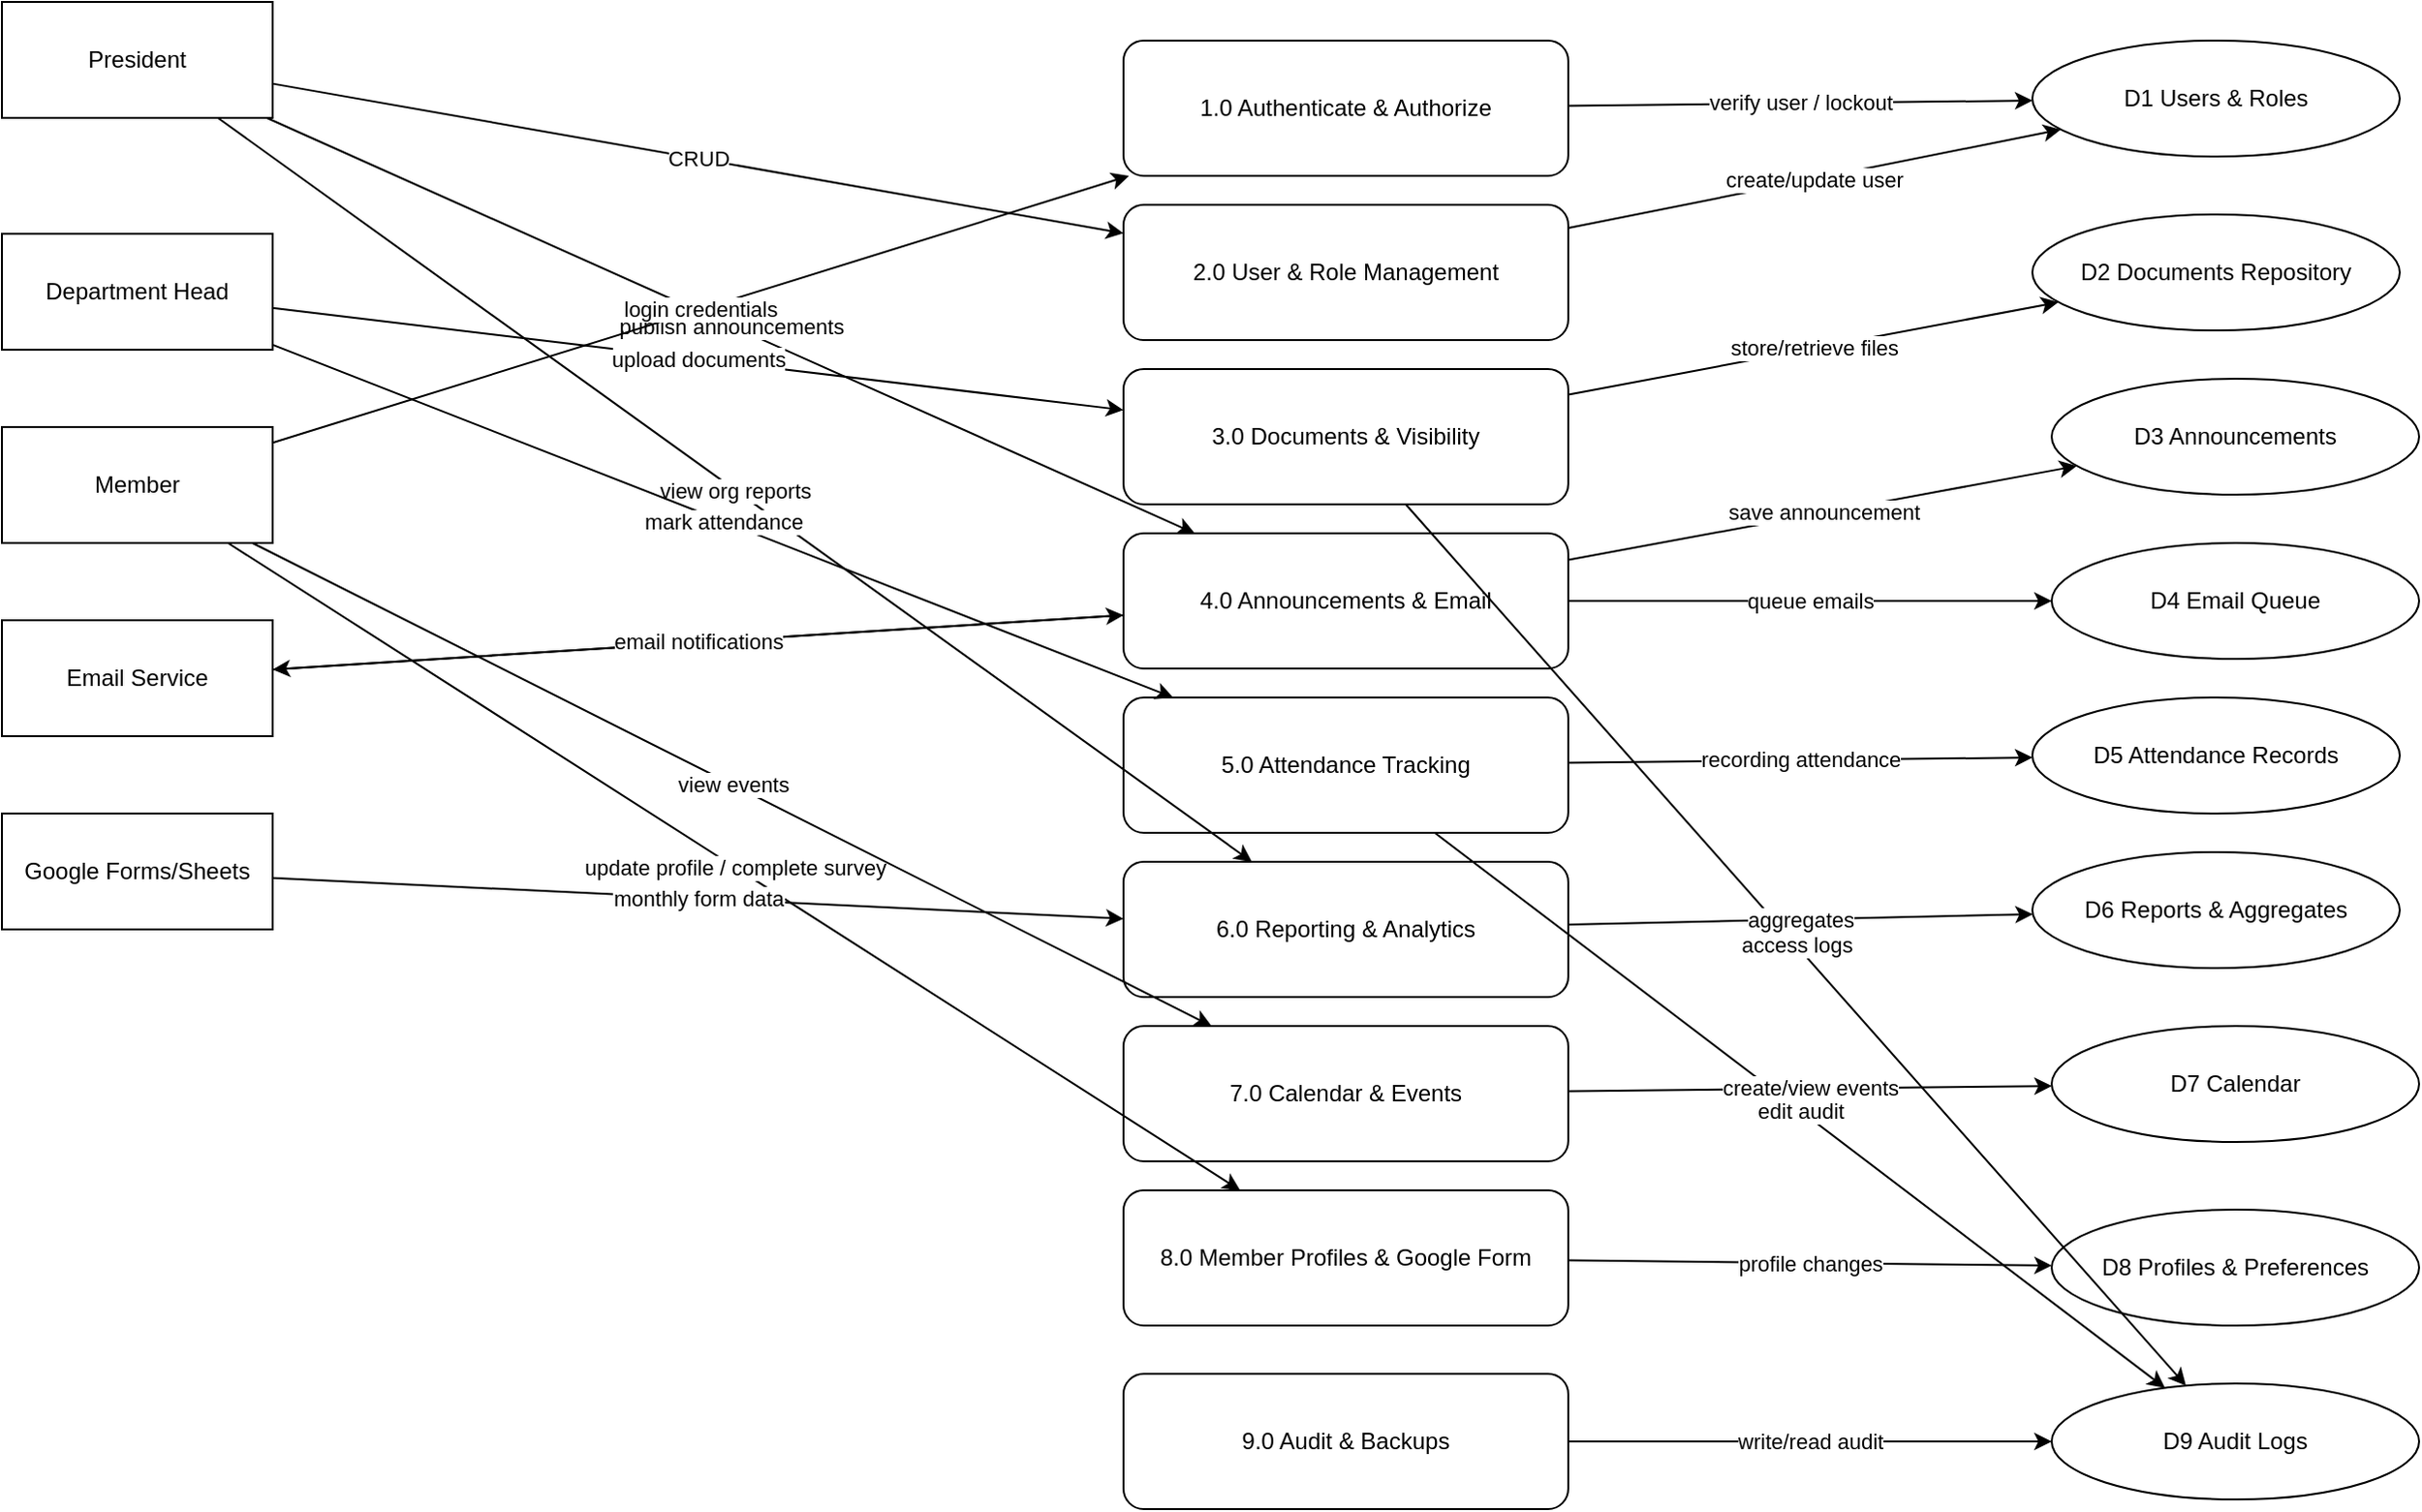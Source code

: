 <mxfile version="26.2.2">
  <diagram name="DFD Level 1 - Lajna Management System" id="0">
    <mxGraphModel dx="1310" dy="2032" grid="1" gridSize="10" guides="1" tooltips="1" connect="1" arrows="1" fold="1" page="1" pageScale="1" pageWidth="1920" pageHeight="1080" math="0" shadow="0">
      <root>
        <mxCell id="0" />
        <mxCell id="1" parent="0" />
        <mxCell id="2" value="President" style="shape=rect;whiteSpace=wrap;html=1;" parent="1" vertex="1">
          <mxGeometry x="30" y="40" width="140" height="60" as="geometry" />
        </mxCell>
        <mxCell id="3" value="Department Head" style="shape=rect;whiteSpace=wrap;html=1;" parent="1" vertex="1">
          <mxGeometry x="30" y="160" width="140" height="60" as="geometry" />
        </mxCell>
        <mxCell id="4" value="Member" style="shape=rect;whiteSpace=wrap;html=1;" parent="1" vertex="1">
          <mxGeometry x="30" y="260" width="140" height="60" as="geometry" />
        </mxCell>
        <mxCell id="5" value="Email Service" style="shape=rect;whiteSpace=wrap;html=1;" parent="1" vertex="1">
          <mxGeometry x="30" y="360" width="140" height="60" as="geometry" />
        </mxCell>
        <mxCell id="6" value="Google Forms/Sheets" style="shape=rect;whiteSpace=wrap;html=1;" parent="1" vertex="1">
          <mxGeometry x="30" y="460" width="140" height="60" as="geometry" />
        </mxCell>
        <mxCell id="8" value="1.0 Authenticate &amp; Authorize" style="rounded=1;whiteSpace=wrap;html=1;" parent="1" vertex="1">
          <mxGeometry x="610" y="60" width="230" height="70" as="geometry" />
        </mxCell>
        <mxCell id="9" value="2.0 User &amp;amp; Role Management" style="rounded=1;whiteSpace=wrap;html=1;" parent="1" vertex="1">
          <mxGeometry x="610" y="145" width="230" height="70" as="geometry" />
        </mxCell>
        <mxCell id="10" value="3.0 Documents &amp; Visibility" style="rounded=1;whiteSpace=wrap;html=1;" parent="1" vertex="1">
          <mxGeometry x="610" y="230" width="230" height="70" as="geometry" />
        </mxCell>
        <mxCell id="11" value="4.0 Announcements &amp; Email" style="rounded=1;whiteSpace=wrap;html=1;" parent="1" vertex="1">
          <mxGeometry x="610" y="315" width="230" height="70" as="geometry" />
        </mxCell>
        <mxCell id="12" value="5.0 Attendance Tracking" style="rounded=1;whiteSpace=wrap;html=1;" parent="1" vertex="1">
          <mxGeometry x="610" y="400" width="230" height="70" as="geometry" />
        </mxCell>
        <mxCell id="13" value="6.0 Reporting &amp; Analytics" style="rounded=1;whiteSpace=wrap;html=1;" parent="1" vertex="1">
          <mxGeometry x="610" y="485" width="230" height="70" as="geometry" />
        </mxCell>
        <mxCell id="14" value="7.0 Calendar &amp; Events" style="rounded=1;whiteSpace=wrap;html=1;" parent="1" vertex="1">
          <mxGeometry x="610" y="570" width="230" height="70" as="geometry" />
        </mxCell>
        <mxCell id="15" value="8.0 Member Profiles &amp;amp; Google Form" style="rounded=1;whiteSpace=wrap;html=1;" parent="1" vertex="1">
          <mxGeometry x="610" y="655" width="230" height="70" as="geometry" />
        </mxCell>
        <mxCell id="17" value="9.0 Audit &amp;amp; Backups" style="rounded=1;whiteSpace=wrap;html=1;" parent="1" vertex="1">
          <mxGeometry x="610" y="750" width="230" height="70" as="geometry" />
        </mxCell>
        <mxCell id="18" value="D1 Users &amp; Roles" style="ellipse;whiteSpace=wrap;html=1;" parent="1" vertex="1">
          <mxGeometry x="1080" y="60" width="190" height="60" as="geometry" />
        </mxCell>
        <mxCell id="19" value="D8 Profiles &amp;amp; Preferences" style="ellipse;whiteSpace=wrap;html=1;" parent="1" vertex="1">
          <mxGeometry x="1090" y="665" width="190" height="60" as="geometry" />
        </mxCell>
        <mxCell id="20" value="D5 Attendance Records" style="ellipse;whiteSpace=wrap;html=1;" parent="1" vertex="1">
          <mxGeometry x="1080" y="400" width="190" height="60" as="geometry" />
        </mxCell>
        <mxCell id="21" value="D3 Announcements" style="ellipse;whiteSpace=wrap;html=1;" parent="1" vertex="1">
          <mxGeometry x="1090" y="235" width="190" height="60" as="geometry" />
        </mxCell>
        <mxCell id="22" value="D2 Documents Repository" style="ellipse;whiteSpace=wrap;html=1;" parent="1" vertex="1">
          <mxGeometry x="1080" y="150" width="190" height="60" as="geometry" />
        </mxCell>
        <mxCell id="23" value="D6 Reports &amp; Aggregates" style="ellipse;whiteSpace=wrap;html=1;" parent="1" vertex="1">
          <mxGeometry x="1080" y="480" width="190" height="60" as="geometry" />
        </mxCell>
        <mxCell id="24" value="D7 Calendar" style="ellipse;whiteSpace=wrap;html=1;" parent="1" vertex="1">
          <mxGeometry x="1090" y="570" width="190" height="60" as="geometry" />
        </mxCell>
        <mxCell id="25" value="D9 Audit Logs" style="ellipse;whiteSpace=wrap;html=1;" parent="1" vertex="1">
          <mxGeometry x="1090" y="755" width="190" height="60" as="geometry" />
        </mxCell>
        <mxCell id="26" value="D4 Email Queue" style="ellipse;whiteSpace=wrap;html=1;" parent="1" vertex="1">
          <mxGeometry x="1090" y="320" width="190" height="60" as="geometry" />
        </mxCell>
        <mxCell id="28" value="CRUD" style="endArrow=classic;html=1;rounded=0;" parent="1" source="2" target="9" edge="1">
          <mxGeometry as="geometry" />
        </mxCell>
        <mxCell id="29" value="publish announcements" style="endArrow=classic;html=1;rounded=0;" parent="1" source="2" target="11" edge="1">
          <mxGeometry as="geometry" />
        </mxCell>
        <mxCell id="30" value="view org reports" style="endArrow=classic;html=1;rounded=0;" parent="1" source="2" target="13" edge="1">
          <mxGeometry as="geometry" />
        </mxCell>
        <mxCell id="31" value="mark attendance" style="endArrow=classic;html=1;rounded=0;" parent="1" source="3" target="12" edge="1">
          <mxGeometry as="geometry" />
        </mxCell>
        <mxCell id="32" value="upload documents" style="endArrow=classic;html=1;rounded=0;" parent="1" source="3" target="10" edge="1">
          <mxGeometry as="geometry" />
        </mxCell>
        <mxCell id="33" value="login credentials" style="endArrow=classic;html=1;rounded=0;" parent="1" source="4" target="8" edge="1">
          <mxGeometry as="geometry" />
        </mxCell>
        <mxCell id="34" value="update profile / complete survey" style="endArrow=classic;html=1;rounded=0;" parent="1" source="4" target="15" edge="1">
          <mxGeometry as="geometry" />
        </mxCell>
        <mxCell id="35" value="view events" style="endArrow=classic;html=1;rounded=0;" parent="1" source="4" target="14" edge="1">
          <mxGeometry as="geometry" />
        </mxCell>
        <mxCell id="37" value="delivery status" style="endArrow=classic;html=1;rounded=0;" parent="1" source="5" target="11" edge="1">
          <mxGeometry as="geometry" />
        </mxCell>
        <mxCell id="38" value="email notifications" style="endArrow=classic;html=1;rounded=0;" parent="1" source="11" target="5" edge="1">
          <mxGeometry as="geometry" />
        </mxCell>
        <mxCell id="39" value="monthly form data" style="endArrow=classic;html=1;rounded=0;" parent="1" source="6" target="13" edge="1">
          <mxGeometry as="geometry" />
        </mxCell>
        <mxCell id="42" value="verify user / lockout" style="endArrow=classic;html=1;rounded=0;" parent="1" source="8" target="18" edge="1">
          <mxGeometry as="geometry" />
        </mxCell>
        <mxCell id="43" value="create/update user" style="endArrow=classic;html=1;rounded=0;" parent="1" source="9" target="18" edge="1">
          <mxGeometry as="geometry" />
        </mxCell>
        <mxCell id="44" value="store/retrieve files" style="endArrow=classic;html=1;rounded=0;" parent="1" source="10" target="22" edge="1">
          <mxGeometry as="geometry" />
        </mxCell>
        <mxCell id="45" value="access logs" style="endArrow=classic;html=1;rounded=0;" parent="1" source="10" target="25" edge="1">
          <mxGeometry as="geometry" />
        </mxCell>
        <mxCell id="46" value="save announcement" style="endArrow=classic;html=1;rounded=0;" parent="1" source="11" target="21" edge="1">
          <mxGeometry as="geometry" />
        </mxCell>
        <mxCell id="47" value="queue emails" style="endArrow=classic;html=1;rounded=0;" parent="1" source="11" target="26" edge="1">
          <mxGeometry as="geometry" />
        </mxCell>
        <mxCell id="48" value="recording attendance" style="endArrow=classic;html=1;rounded=0;" parent="1" source="12" target="20" edge="1">
          <mxGeometry as="geometry" />
        </mxCell>
        <mxCell id="49" value="edit audit" style="endArrow=classic;html=1;rounded=0;" parent="1" source="12" target="25" edge="1">
          <mxGeometry as="geometry" />
        </mxCell>
        <mxCell id="50" value="aggregates" style="endArrow=classic;html=1;rounded=0;" parent="1" source="13" target="23" edge="1">
          <mxGeometry as="geometry" />
        </mxCell>
        <mxCell id="51" value="create/view events" style="endArrow=classic;html=1;rounded=0;" parent="1" source="14" target="24" edge="1">
          <mxGeometry as="geometry" />
        </mxCell>
        <mxCell id="52" value="profile changes" style="endArrow=classic;html=1;rounded=0;" parent="1" source="15" target="19" edge="1">
          <mxGeometry as="geometry" />
        </mxCell>
        <mxCell id="54" value="write/read audit" style="endArrow=classic;html=1;rounded=0;" parent="1" source="17" target="25" edge="1">
          <mxGeometry as="geometry" />
        </mxCell>
      </root>
    </mxGraphModel>
  </diagram>
</mxfile>
